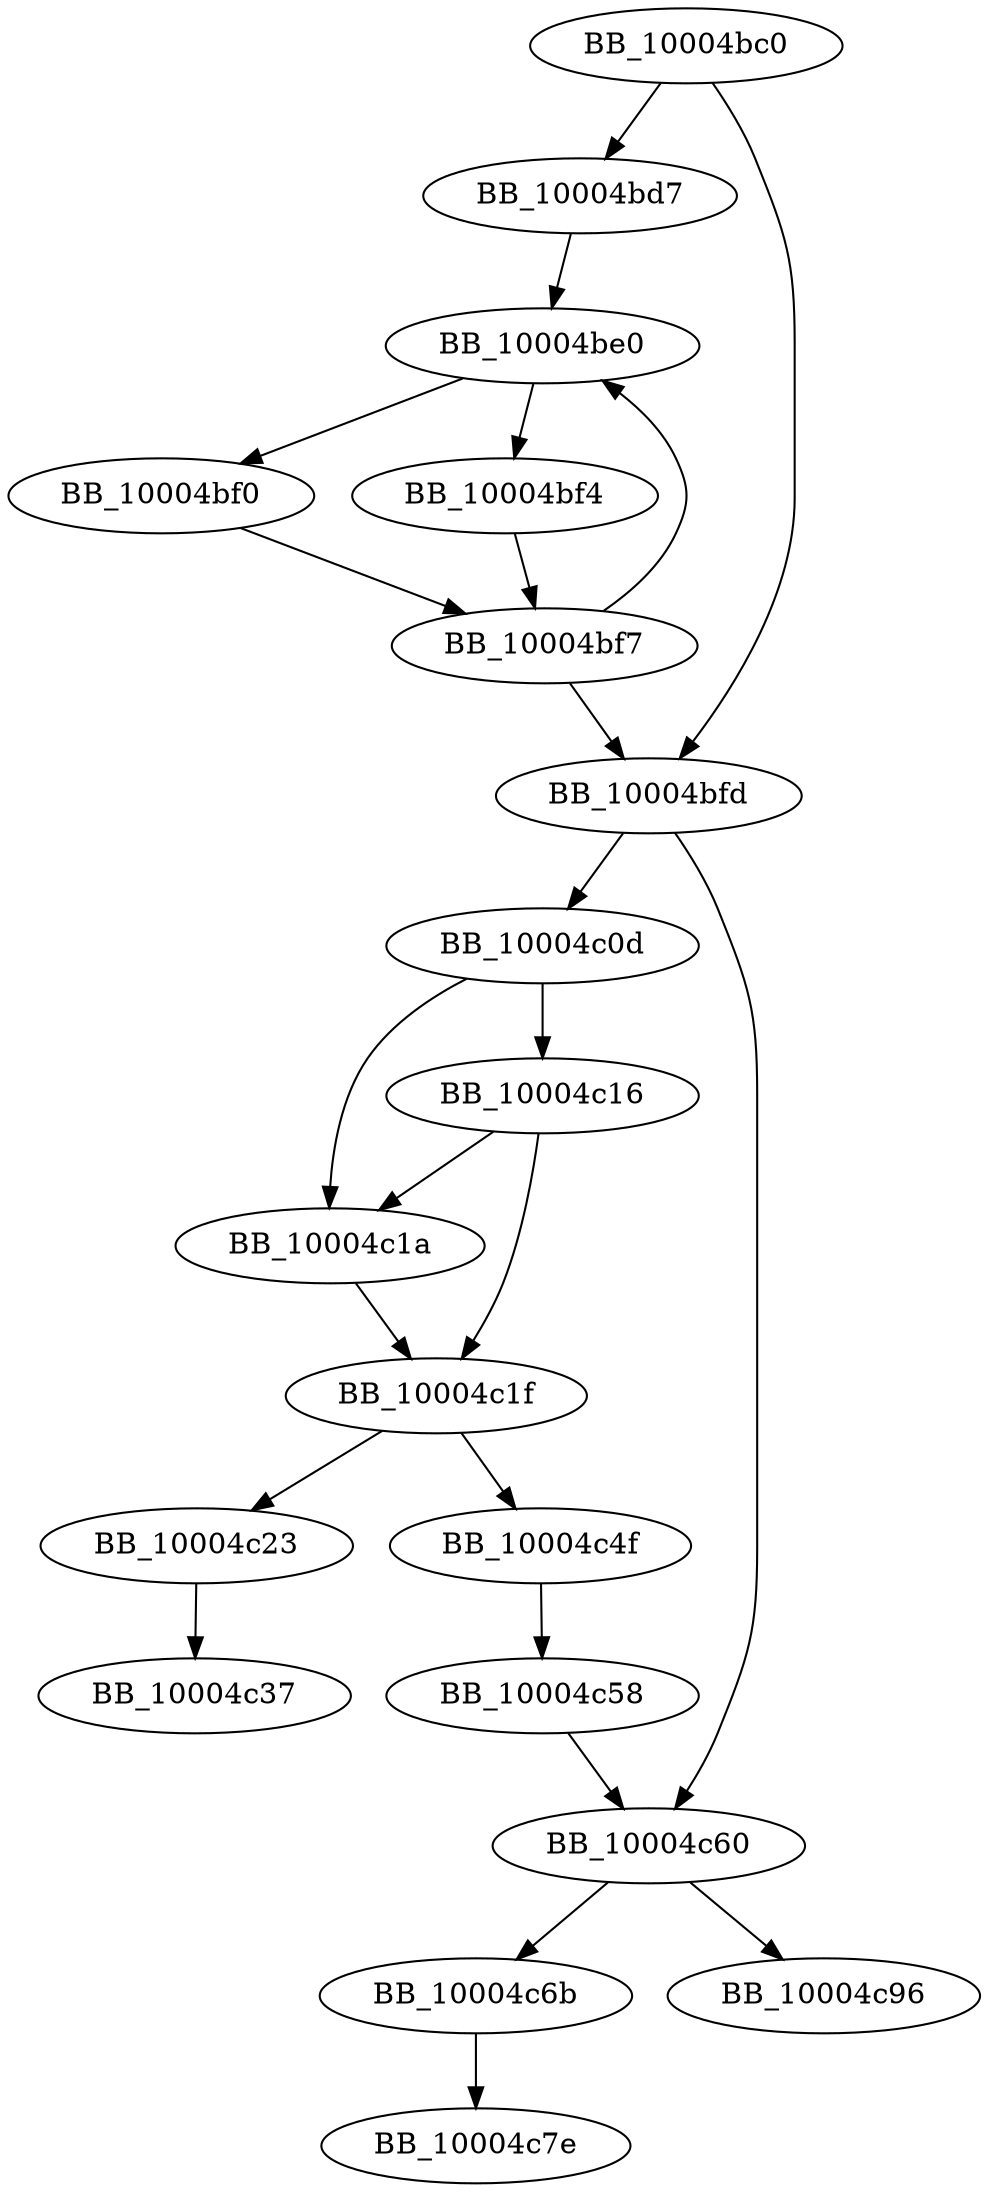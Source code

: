 DiGraph sub_10004BC0{
BB_10004bc0->BB_10004bd7
BB_10004bc0->BB_10004bfd
BB_10004bd7->BB_10004be0
BB_10004be0->BB_10004bf0
BB_10004be0->BB_10004bf4
BB_10004bf0->BB_10004bf7
BB_10004bf4->BB_10004bf7
BB_10004bf7->BB_10004be0
BB_10004bf7->BB_10004bfd
BB_10004bfd->BB_10004c0d
BB_10004bfd->BB_10004c60
BB_10004c0d->BB_10004c16
BB_10004c0d->BB_10004c1a
BB_10004c16->BB_10004c1a
BB_10004c16->BB_10004c1f
BB_10004c1a->BB_10004c1f
BB_10004c1f->BB_10004c23
BB_10004c1f->BB_10004c4f
BB_10004c23->BB_10004c37
BB_10004c4f->BB_10004c58
BB_10004c58->BB_10004c60
BB_10004c60->BB_10004c6b
BB_10004c60->BB_10004c96
BB_10004c6b->BB_10004c7e
}
